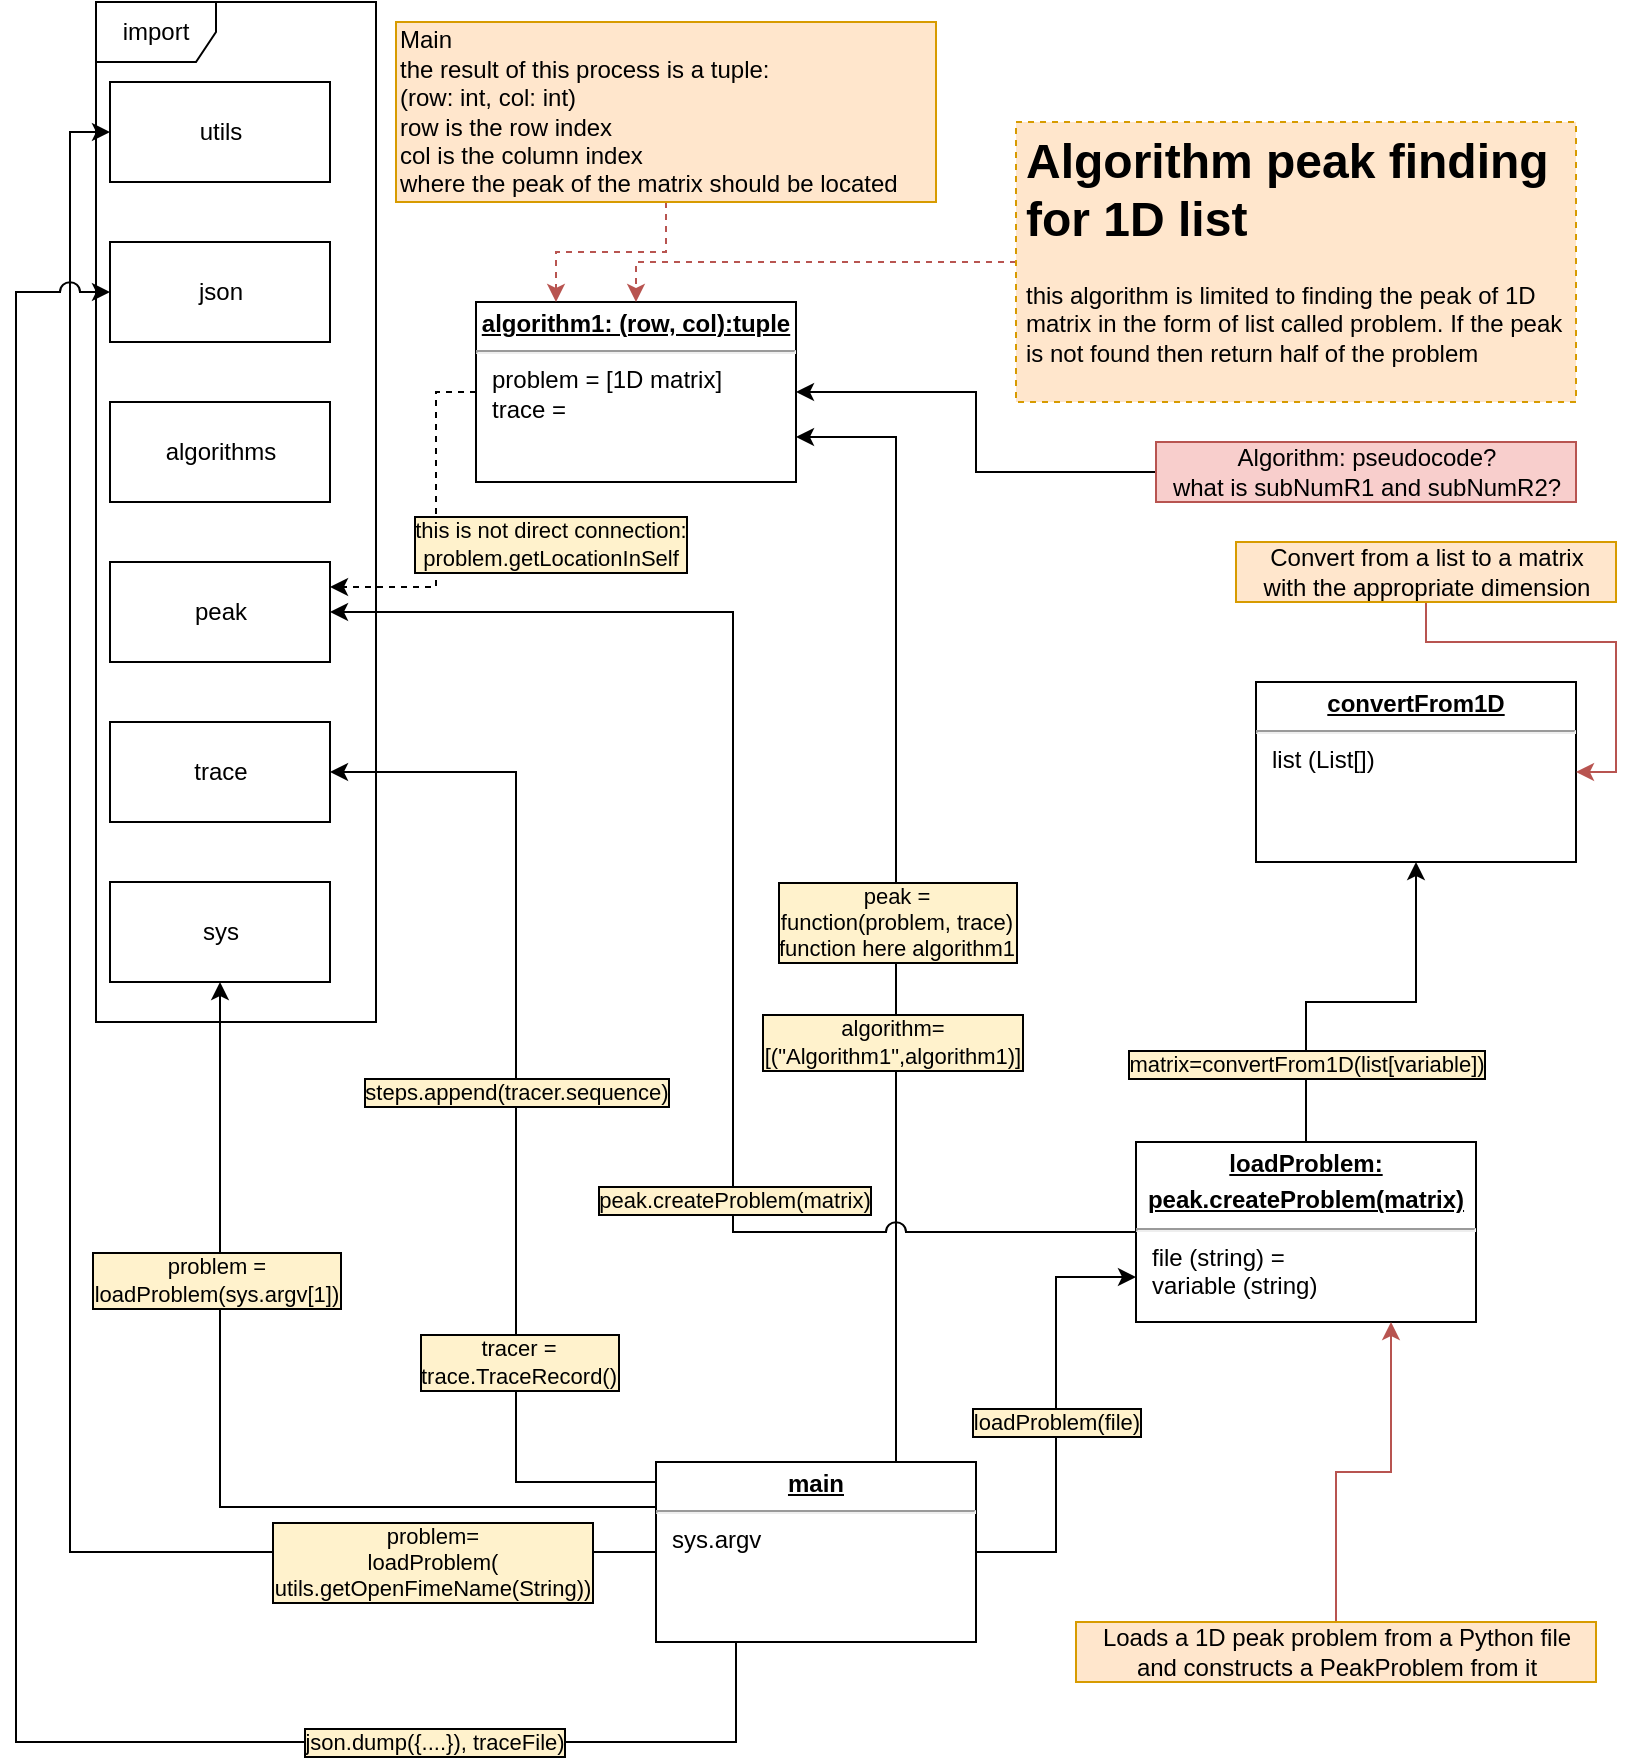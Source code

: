<mxfile version="14.6.3" type="device" pages="5"><diagram id="xb4w2ompUr15TL0CYtpc" name="algorithm1D"><mxGraphModel dx="2062" dy="831" grid="1" gridSize="10" guides="1" tooltips="1" connect="1" arrows="1" fold="1" page="1" pageScale="1" pageWidth="827" pageHeight="1169" math="0" shadow="0"><root><mxCell id="0"/><mxCell id="1" parent="0"/><mxCell id="r89_tPx3S2DM9Vizq9bR-7" value="import" style="shape=umlFrame;whiteSpace=wrap;html=1;" parent="1" vertex="1"><mxGeometry x="50" width="140" height="510" as="geometry"/></mxCell><mxCell id="r89_tPx3S2DM9Vizq9bR-1" value="&lt;div&gt;utils&lt;br&gt;&lt;/div&gt;" style="html=1;" parent="1" vertex="1"><mxGeometry x="57" y="40" width="110" height="50" as="geometry"/></mxCell><UserObject label="json" link="https://docs.python.org/3/library/json.html" id="r89_tPx3S2DM9Vizq9bR-2"><mxCell style="html=1;" parent="1" vertex="1"><mxGeometry x="57" y="120" width="110" height="50" as="geometry"/></mxCell></UserObject><mxCell id="r89_tPx3S2DM9Vizq9bR-3" value="&lt;div&gt;algorithms&lt;/div&gt;" style="html=1;" parent="1" vertex="1"><mxGeometry x="57" y="200" width="110" height="50" as="geometry"/></mxCell><UserObject label="peak" link="data:page/id,0vza-yyvycXDuIlj91U3" id="r89_tPx3S2DM9Vizq9bR-4"><mxCell style="html=1;" parent="1" vertex="1"><mxGeometry x="57" y="280" width="110" height="50" as="geometry"/></mxCell></UserObject><mxCell id="r89_tPx3S2DM9Vizq9bR-5" value="trace" style="html=1;" parent="1" vertex="1"><mxGeometry x="57" y="360" width="110" height="50" as="geometry"/></mxCell><UserObject label="sys" link="https://docs.python.org/3.8/library/sys.html?highlight=sys#module-sys" id="r89_tPx3S2DM9Vizq9bR-6"><mxCell style="html=1;" parent="1" vertex="1"><mxGeometry x="57" y="440" width="110" height="50" as="geometry"/></mxCell></UserObject><mxCell id="ZRYagBiO0tU9M02seOfA-3" style="edgeStyle=orthogonalEdgeStyle;rounded=0;orthogonalLoop=1;jettySize=auto;html=1;entryX=1;entryY=0.25;entryDx=0;entryDy=0;dashed=1;" parent="1" source="r89_tPx3S2DM9Vizq9bR-8" target="r89_tPx3S2DM9Vizq9bR-4" edge="1"><mxGeometry relative="1" as="geometry"><Array as="points"><mxPoint x="220" y="195"/><mxPoint x="220" y="293"/></Array></mxGeometry></mxCell><mxCell id="ZRYagBiO0tU9M02seOfA-4" value="&lt;div&gt;this is not direct connection:&lt;/div&gt;&lt;div&gt;problem.getLocationInSelf&lt;br&gt;&lt;/div&gt;" style="edgeLabel;html=1;align=center;verticalAlign=middle;resizable=0;points=[];labelBorderColor=#000000;labelBackgroundColor=#FFF2CC;" parent="ZRYagBiO0tU9M02seOfA-3" vertex="1" connectable="0"><mxGeometry x="0.155" y="-2" relative="1" as="geometry"><mxPoint x="59" y="-3" as="offset"/></mxGeometry></mxCell><mxCell id="r89_tPx3S2DM9Vizq9bR-8" value="&lt;p style=&quot;margin: 0px ; margin-top: 4px ; text-align: center ; text-decoration: underline&quot;&gt;&lt;b&gt;algorithm1: (row, col):tuple&lt;br&gt;&lt;/b&gt;&lt;/p&gt;&lt;hr&gt;&lt;p style=&quot;margin: 0px ; margin-left: 8px&quot;&gt;problem = [1D matrix]&lt;/p&gt;&lt;p style=&quot;margin: 0px ; margin-left: 8px&quot;&gt;trace = &lt;br&gt;&lt;/p&gt;" style="verticalAlign=top;align=left;overflow=fill;fontSize=12;fontFamily=Helvetica;html=1;" parent="1" vertex="1"><mxGeometry x="240" y="150" width="160" height="90" as="geometry"/></mxCell><mxCell id="r89_tPx3S2DM9Vizq9bR-10" style="edgeStyle=orthogonalEdgeStyle;rounded=0;orthogonalLoop=1;jettySize=auto;html=1;entryX=0.5;entryY=0;entryDx=0;entryDy=0;dashed=1;fillColor=#f8cecc;strokeColor=#b85450;" parent="1" source="r89_tPx3S2DM9Vizq9bR-9" target="r89_tPx3S2DM9Vizq9bR-8" edge="1"><mxGeometry relative="1" as="geometry"/></mxCell><mxCell id="r89_tPx3S2DM9Vizq9bR-9" value="&lt;h1&gt;Algorithm peak finding for 1D list&lt;/h1&gt;&lt;div&gt;this algorithm is limited to finding the peak of 1D matrix in the form of list called problem. If the peak is not found then return half of the problem&lt;br&gt;&lt;/div&gt;" style="text;html=1;fillColor=#ffe6cc;spacing=5;spacingTop=-20;whiteSpace=wrap;overflow=hidden;rounded=0;dashed=1;strokeColor=#d79b00;" parent="1" vertex="1"><mxGeometry x="510" y="60" width="280" height="140" as="geometry"/></mxCell><mxCell id="r89_tPx3S2DM9Vizq9bR-13" style="edgeStyle=orthogonalEdgeStyle;rounded=0;orthogonalLoop=1;jettySize=auto;html=1;entryX=0;entryY=0.75;entryDx=0;entryDy=0;" parent="1" source="r89_tPx3S2DM9Vizq9bR-11" target="r89_tPx3S2DM9Vizq9bR-12" edge="1"><mxGeometry relative="1" as="geometry"/></mxCell><mxCell id="r89_tPx3S2DM9Vizq9bR-21" value="loadProblem(file)" style="edgeLabel;html=1;align=center;verticalAlign=middle;resizable=0;points=[];labelBorderColor=#000000;labelBackgroundColor=#FFF2CC;" parent="r89_tPx3S2DM9Vizq9bR-13" vertex="1" connectable="0"><mxGeometry x="-0.275" relative="1" as="geometry"><mxPoint y="-26" as="offset"/></mxGeometry></mxCell><mxCell id="r89_tPx3S2DM9Vizq9bR-23" style="edgeStyle=orthogonalEdgeStyle;rounded=0;orthogonalLoop=1;jettySize=auto;html=1;entryX=0;entryY=0.5;entryDx=0;entryDy=0;" parent="1" source="r89_tPx3S2DM9Vizq9bR-11" target="r89_tPx3S2DM9Vizq9bR-1" edge="1"><mxGeometry relative="1" as="geometry"/></mxCell><mxCell id="r89_tPx3S2DM9Vizq9bR-24" value="&lt;div&gt;problem=&lt;/div&gt;&lt;div&gt;loadProblem(&lt;/div&gt;&lt;div&gt;utils.getOpenFimeName(String))&lt;br&gt;&lt;/div&gt;" style="edgeLabel;html=1;align=center;verticalAlign=middle;resizable=0;points=[];labelBorderColor=#000000;labelBackgroundColor=#FFF2CC;" parent="r89_tPx3S2DM9Vizq9bR-23" vertex="1" connectable="0"><mxGeometry x="-0.781" y="-3" relative="1" as="geometry"><mxPoint y="8" as="offset"/></mxGeometry></mxCell><mxCell id="r89_tPx3S2DM9Vizq9bR-26" style="edgeStyle=orthogonalEdgeStyle;rounded=0;orthogonalLoop=1;jettySize=auto;html=1;exitX=0;exitY=0.25;exitDx=0;exitDy=0;" parent="1" source="r89_tPx3S2DM9Vizq9bR-11" target="r89_tPx3S2DM9Vizq9bR-6" edge="1"><mxGeometry relative="1" as="geometry"/></mxCell><mxCell id="r89_tPx3S2DM9Vizq9bR-27" value="&lt;div&gt;problem = &lt;br&gt;&lt;/div&gt;&lt;div&gt;loadProblem(sys.argv[1])&lt;/div&gt;" style="edgeLabel;html=1;align=center;verticalAlign=middle;resizable=0;points=[];labelBorderColor=#000000;labelBackgroundColor=#FFF2CC;" parent="r89_tPx3S2DM9Vizq9bR-26" vertex="1" connectable="0"><mxGeometry x="0.38" y="2" relative="1" as="geometry"><mxPoint as="offset"/></mxGeometry></mxCell><mxCell id="r89_tPx3S2DM9Vizq9bR-32" style="edgeStyle=orthogonalEdgeStyle;rounded=0;orthogonalLoop=1;jettySize=auto;html=1;entryX=1;entryY=0.75;entryDx=0;entryDy=0;jumpStyle=arc;jumpSize=17;" parent="1" source="r89_tPx3S2DM9Vizq9bR-11" target="r89_tPx3S2DM9Vizq9bR-8" edge="1"><mxGeometry relative="1" as="geometry"><Array as="points"><mxPoint x="450" y="218"/></Array></mxGeometry></mxCell><mxCell id="r89_tPx3S2DM9Vizq9bR-33" value="&lt;div&gt;algorithm=&lt;/div&gt;&lt;div&gt;[(&quot;Algorithm1&quot;,algorithm1)]&lt;br&gt;&lt;/div&gt;" style="edgeLabel;html=1;align=center;verticalAlign=middle;resizable=0;points=[];labelBorderColor=#000000;labelBackgroundColor=#FFF2CC;" parent="r89_tPx3S2DM9Vizq9bR-32" vertex="1" connectable="0"><mxGeometry x="0.06" y="2" relative="1" as="geometry"><mxPoint y="88" as="offset"/></mxGeometry></mxCell><mxCell id="r89_tPx3S2DM9Vizq9bR-36" value="&lt;div&gt;peak = &lt;br&gt;&lt;/div&gt;&lt;div&gt;function(problem, trace)&lt;/div&gt;&lt;div&gt;function here algorithm1&lt;br&gt;&lt;/div&gt;" style="edgeLabel;html=1;align=center;verticalAlign=middle;resizable=0;points=[];labelBorderColor=#000000;labelBackgroundColor=#FFF2CC;" parent="r89_tPx3S2DM9Vizq9bR-32" vertex="1" connectable="0"><mxGeometry x="-0.847" y="-1" relative="1" as="geometry"><mxPoint x="-1" y="-227" as="offset"/></mxGeometry></mxCell><mxCell id="r89_tPx3S2DM9Vizq9bR-34" style="edgeStyle=orthogonalEdgeStyle;rounded=0;jumpStyle=arc;jumpSize=10;orthogonalLoop=1;jettySize=auto;html=1;entryX=1;entryY=0.5;entryDx=0;entryDy=0;" parent="1" target="r89_tPx3S2DM9Vizq9bR-5" edge="1"><mxGeometry relative="1" as="geometry"><mxPoint x="330" y="740" as="sourcePoint"/><Array as="points"><mxPoint x="260" y="740"/><mxPoint x="260" y="385"/></Array></mxGeometry></mxCell><mxCell id="r89_tPx3S2DM9Vizq9bR-35" value="&lt;div&gt;tracer = &lt;br&gt;&lt;/div&gt;&lt;div&gt;trace.TraceRecord()&lt;br&gt;&lt;/div&gt;" style="edgeLabel;html=1;align=center;verticalAlign=middle;resizable=0;points=[];labelBackgroundColor=#FFF2CC;labelBorderColor=#000000;" parent="r89_tPx3S2DM9Vizq9bR-34" vertex="1" connectable="0"><mxGeometry x="0.2" y="-1" relative="1" as="geometry"><mxPoint y="181" as="offset"/></mxGeometry></mxCell><mxCell id="r89_tPx3S2DM9Vizq9bR-37" value="steps.append(tracer.sequence)" style="edgeLabel;html=1;align=center;verticalAlign=middle;resizable=0;points=[];labelBorderColor=#000000;labelBackgroundColor=#FFF2CC;" parent="r89_tPx3S2DM9Vizq9bR-34" vertex="1" connectable="0"><mxGeometry x="0.023" relative="1" as="geometry"><mxPoint as="offset"/></mxGeometry></mxCell><mxCell id="r89_tPx3S2DM9Vizq9bR-39" style="edgeStyle=orthogonalEdgeStyle;rounded=0;jumpStyle=arc;jumpSize=10;orthogonalLoop=1;jettySize=auto;html=1;exitX=0.25;exitY=1;exitDx=0;exitDy=0;entryX=0;entryY=0.5;entryDx=0;entryDy=0;" parent="1" source="r89_tPx3S2DM9Vizq9bR-11" target="r89_tPx3S2DM9Vizq9bR-2" edge="1"><mxGeometry relative="1" as="geometry"><mxPoint x="-20" y="140" as="targetPoint"/><Array as="points"><mxPoint x="370" y="870"/><mxPoint x="10" y="870"/><mxPoint x="10" y="145"/></Array></mxGeometry></mxCell><mxCell id="r89_tPx3S2DM9Vizq9bR-40" value="json.dump({....}), traceFile)" style="edgeLabel;html=1;align=center;verticalAlign=middle;resizable=0;points=[];labelBackgroundColor=#FFF2CC;labelBorderColor=#000000;" parent="r89_tPx3S2DM9Vizq9bR-39" vertex="1" connectable="0"><mxGeometry x="-0.66" relative="1" as="geometry"><mxPoint as="offset"/></mxGeometry></mxCell><mxCell id="r89_tPx3S2DM9Vizq9bR-11" value="&lt;p style=&quot;margin: 0px ; margin-top: 4px ; text-align: center ; text-decoration: underline&quot;&gt;&lt;b&gt;main&lt;/b&gt;&lt;/p&gt;&lt;hr&gt;&lt;p style=&quot;margin: 0px ; margin-left: 8px&quot;&gt;sys.argv&lt;/p&gt;" style="verticalAlign=top;align=left;overflow=fill;fontSize=12;fontFamily=Helvetica;html=1;strokeColor=#000000;" parent="1" vertex="1"><mxGeometry x="330" y="730" width="160" height="90" as="geometry"/></mxCell><mxCell id="r89_tPx3S2DM9Vizq9bR-17" style="edgeStyle=orthogonalEdgeStyle;rounded=0;orthogonalLoop=1;jettySize=auto;html=1;" parent="1" source="r89_tPx3S2DM9Vizq9bR-12" target="r89_tPx3S2DM9Vizq9bR-16" edge="1"><mxGeometry relative="1" as="geometry"/></mxCell><mxCell id="r89_tPx3S2DM9Vizq9bR-25" value="matrix=convertFrom1D(list[variable])" style="edgeLabel;html=1;align=center;verticalAlign=middle;resizable=0;points=[];labelBorderColor=#000000;labelBackgroundColor=#FFF2CC;" parent="r89_tPx3S2DM9Vizq9bR-17" vertex="1" connectable="0"><mxGeometry x="-0.6" relative="1" as="geometry"><mxPoint as="offset"/></mxGeometry></mxCell><mxCell id="r89_tPx3S2DM9Vizq9bR-18" style="edgeStyle=orthogonalEdgeStyle;rounded=0;orthogonalLoop=1;jettySize=auto;html=1;entryX=1;entryY=0.5;entryDx=0;entryDy=0;jumpStyle=arc;jumpSize=10;" parent="1" source="r89_tPx3S2DM9Vizq9bR-12" target="r89_tPx3S2DM9Vizq9bR-4" edge="1"><mxGeometry relative="1" as="geometry"/></mxCell><mxCell id="r89_tPx3S2DM9Vizq9bR-22" value="peak.createProblem(matrix)" style="edgeLabel;html=1;align=center;verticalAlign=middle;resizable=0;points=[];labelBorderColor=#000000;labelBackgroundColor=#FFF2CC;" parent="r89_tPx3S2DM9Vizq9bR-18" vertex="1" connectable="0"><mxGeometry x="-0.192" y="4" relative="1" as="geometry"><mxPoint x="4" y="70" as="offset"/></mxGeometry></mxCell><mxCell id="r89_tPx3S2DM9Vizq9bR-12" value="&lt;p style=&quot;margin: 0px ; margin-top: 4px ; text-align: center ; text-decoration: underline&quot;&gt;&lt;b&gt;loadProblem: &lt;br&gt;&lt;/b&gt;&lt;/p&gt;&lt;p style=&quot;margin: 0px ; margin-top: 4px ; text-align: center ; text-decoration: underline&quot;&gt;&lt;b&gt;peak.createProblem(matrix)&lt;br&gt;&lt;/b&gt;&lt;/p&gt;&lt;hr&gt;&lt;p style=&quot;margin: 0px ; margin-left: 8px&quot;&gt;file (string) = &lt;br&gt;&lt;/p&gt;&lt;p style=&quot;margin: 0px ; margin-left: 8px&quot;&gt;variable (string)&lt;/p&gt;&lt;p style=&quot;margin: 0px ; margin-left: 8px&quot;&gt;&lt;br&gt;&lt;/p&gt;" style="verticalAlign=top;align=left;overflow=fill;fontSize=12;fontFamily=Helvetica;html=1;strokeColor=#000000;" parent="1" vertex="1"><mxGeometry x="570" y="570" width="170" height="90" as="geometry"/></mxCell><mxCell id="r89_tPx3S2DM9Vizq9bR-16" value="&lt;p style=&quot;margin: 0px ; margin-top: 4px ; text-align: center ; text-decoration: underline&quot;&gt;&lt;b&gt;convertFrom1D&lt;/b&gt;&lt;/p&gt;&lt;hr&gt;&lt;p style=&quot;margin: 0px ; margin-left: 8px&quot;&gt;list (List[])&lt;br&gt;&lt;/p&gt;" style="verticalAlign=top;align=left;overflow=fill;fontSize=12;fontFamily=Helvetica;html=1;strokeColor=#000000;" parent="1" vertex="1"><mxGeometry x="630" y="340" width="160" height="90" as="geometry"/></mxCell><mxCell id="r89_tPx3S2DM9Vizq9bR-29" style="edgeStyle=orthogonalEdgeStyle;rounded=0;orthogonalLoop=1;jettySize=auto;html=1;entryX=1;entryY=0.5;entryDx=0;entryDy=0;fillColor=#f8cecc;strokeColor=#b85450;" parent="1" source="r89_tPx3S2DM9Vizq9bR-28" target="r89_tPx3S2DM9Vizq9bR-16" edge="1"><mxGeometry relative="1" as="geometry"/></mxCell><mxCell id="r89_tPx3S2DM9Vizq9bR-28" value="&lt;div&gt;Convert from a list to a matrix &lt;br&gt;&lt;/div&gt;&lt;div&gt;with the appropriate dimension&lt;/div&gt;" style="text;html=1;align=center;verticalAlign=middle;resizable=0;points=[];autosize=1;strokeColor=#d79b00;fillColor=#ffe6cc;" parent="1" vertex="1"><mxGeometry x="620" y="270" width="190" height="30" as="geometry"/></mxCell><mxCell id="r89_tPx3S2DM9Vizq9bR-31" style="edgeStyle=orthogonalEdgeStyle;rounded=0;orthogonalLoop=1;jettySize=auto;html=1;entryX=0.75;entryY=1;entryDx=0;entryDy=0;fillColor=#f8cecc;strokeColor=#b85450;" parent="1" source="r89_tPx3S2DM9Vizq9bR-30" target="r89_tPx3S2DM9Vizq9bR-12" edge="1"><mxGeometry relative="1" as="geometry"/></mxCell><mxCell id="r89_tPx3S2DM9Vizq9bR-30" value="&lt;div&gt;Loads a 1D peak problem from a Python file&lt;/div&gt;&lt;div&gt;and constructs a PeakProblem from it&lt;br&gt;&lt;/div&gt;" style="text;html=1;align=center;verticalAlign=middle;resizable=0;points=[];autosize=1;strokeColor=#d79b00;fillColor=#ffe6cc;" parent="1" vertex="1"><mxGeometry x="540" y="810" width="260" height="30" as="geometry"/></mxCell><mxCell id="ZRYagBiO0tU9M02seOfA-2" style="edgeStyle=orthogonalEdgeStyle;rounded=0;orthogonalLoop=1;jettySize=auto;html=1;entryX=0.25;entryY=0;entryDx=0;entryDy=0;dashed=1;fillColor=#f8cecc;strokeColor=#b85450;" parent="1" source="ZRYagBiO0tU9M02seOfA-1" target="r89_tPx3S2DM9Vizq9bR-8" edge="1"><mxGeometry relative="1" as="geometry"/></mxCell><mxCell id="ZRYagBiO0tU9M02seOfA-1" value="&lt;div&gt;Main&lt;/div&gt;&lt;div&gt;the result of this process is a tuple:&lt;/div&gt;&lt;div&gt;(row: int, col: int) &lt;br&gt;&lt;/div&gt;&lt;div&gt;row is the row index&lt;/div&gt;&lt;div&gt;col is the column index&lt;/div&gt;&lt;div&gt;where the peak of the matrix should be located&lt;br&gt;&lt;/div&gt;" style="text;html=1;align=left;verticalAlign=middle;resizable=0;points=[];autosize=1;strokeColor=#d79b00;fillColor=#ffe6cc;" parent="1" vertex="1"><mxGeometry x="200" y="10" width="270" height="90" as="geometry"/></mxCell><mxCell id="5rlyuA8RbKqLzZtjwP6a-3" style="edgeStyle=orthogonalEdgeStyle;rounded=0;orthogonalLoop=1;jettySize=auto;html=1;entryX=1;entryY=0.5;entryDx=0;entryDy=0;strokeColor=#000000;" parent="1" source="5rlyuA8RbKqLzZtjwP6a-2" target="r89_tPx3S2DM9Vizq9bR-8" edge="1"><mxGeometry relative="1" as="geometry"/></mxCell><mxCell id="5rlyuA8RbKqLzZtjwP6a-2" value="Algorithm: pseudocode?&lt;br&gt;what is subNumR1 and subNumR2?" style="text;html=1;align=center;verticalAlign=middle;resizable=0;points=[];autosize=1;fillColor=#f8cecc;strokeColor=#b85450;" parent="1" vertex="1"><mxGeometry x="580" y="220" width="210" height="30" as="geometry"/></mxCell></root></mxGraphModel></diagram><diagram id="0vza-yyvycXDuIlj91U3" name="peak"><mxGraphModel dx="2062" dy="831" grid="1" gridSize="10" guides="1" tooltips="1" connect="1" arrows="1" fold="1" page="1" pageScale="1" pageWidth="827" pageHeight="1169" math="0" shadow="0"><root><mxCell id="DlFMmZeLcxjxOBzdtOR1-0"/><mxCell id="DlFMmZeLcxjxOBzdtOR1-1" parent="DlFMmZeLcxjxOBzdtOR1-0"/><mxCell id="DlFMmZeLcxjxOBzdtOR1-2" value="trace" style="html=1;" parent="DlFMmZeLcxjxOBzdtOR1-1" vertex="1"><mxGeometry x="40" y="40" width="110" height="50" as="geometry"/></mxCell><mxCell id="DlFMmZeLcxjxOBzdtOR1-3" value="PeakProblem(object)" style="swimlane;fontStyle=1;align=center;verticalAlign=top;childLayout=stackLayout;horizontal=1;startSize=26;horizontalStack=0;resizeParent=1;resizeParentMax=0;resizeLast=0;collapsible=1;marginBottom=0;" parent="DlFMmZeLcxjxOBzdtOR1-1" vertex="1"><mxGeometry x="360" y="200" width="395" height="398" as="geometry"><mxRectangle x="260" y="290" width="100" height="26" as="alternateBounds"/></mxGeometry></mxCell><mxCell id="DlFMmZeLcxjxOBzdtOR1-4" value="+ array: array" style="text;strokeColor=none;fillColor=none;align=left;verticalAlign=top;spacingLeft=4;spacingRight=4;overflow=hidden;rotatable=0;points=[[0,0.5],[1,0.5]];portConstraint=eastwest;" parent="DlFMmZeLcxjxOBzdtOR1-3" vertex="1"><mxGeometry y="26" width="395" height="26" as="geometry"/></mxCell><mxCell id="DlFMmZeLcxjxOBzdtOR1-8" value="+ bounds : array" style="text;strokeColor=none;fillColor=none;align=left;verticalAlign=top;spacingLeft=4;spacingRight=4;overflow=hidden;rotatable=0;points=[[0,0.5],[1,0.5]];portConstraint=eastwest;" parent="DlFMmZeLcxjxOBzdtOR1-3" vertex="1"><mxGeometry y="52" width="395" height="26" as="geometry"/></mxCell><mxCell id="DlFMmZeLcxjxOBzdtOR1-9" value="+ startRow: int" style="text;strokeColor=none;fillColor=none;align=left;verticalAlign=top;spacingLeft=4;spacingRight=4;overflow=hidden;rotatable=0;points=[[0,0.5],[1,0.5]];portConstraint=eastwest;" parent="DlFMmZeLcxjxOBzdtOR1-3" vertex="1"><mxGeometry y="78" width="395" height="26" as="geometry"/></mxCell><mxCell id="DlFMmZeLcxjxOBzdtOR1-10" value="+ startCol : int" style="text;strokeColor=none;fillColor=none;align=left;verticalAlign=top;spacingLeft=4;spacingRight=4;overflow=hidden;rotatable=0;points=[[0,0.5],[1,0.5]];portConstraint=eastwest;" parent="DlFMmZeLcxjxOBzdtOR1-3" vertex="1"><mxGeometry y="104" width="395" height="26" as="geometry"/></mxCell><mxCell id="DlFMmZeLcxjxOBzdtOR1-11" value="+ numRow: int" style="text;strokeColor=none;fillColor=none;align=left;verticalAlign=top;spacingLeft=4;spacingRight=4;overflow=hidden;rotatable=0;points=[[0,0.5],[1,0.5]];portConstraint=eastwest;" parent="DlFMmZeLcxjxOBzdtOR1-3" vertex="1"><mxGeometry y="130" width="395" height="26" as="geometry"/></mxCell><mxCell id="DlFMmZeLcxjxOBzdtOR1-12" value="+ numCol: int" style="text;strokeColor=none;fillColor=none;align=left;verticalAlign=top;spacingLeft=4;spacingRight=4;overflow=hidden;rotatable=0;points=[[0,0.5],[1,0.5]];portConstraint=eastwest;" parent="DlFMmZeLcxjxOBzdtOR1-3" vertex="1"><mxGeometry y="156" width="395" height="26" as="geometry"/></mxCell><mxCell id="DlFMmZeLcxjxOBzdtOR1-5" value="" style="line;strokeWidth=1;fillColor=none;align=left;verticalAlign=middle;spacingTop=-1;spacingLeft=3;spacingRight=3;rotatable=0;labelPosition=right;points=[];portConstraint=eastwest;" parent="DlFMmZeLcxjxOBzdtOR1-3" vertex="1"><mxGeometry y="182" width="395" height="8" as="geometry"/></mxCell><mxCell id="ykJdq8oXKX3pOzJGzGjh-1" value="+ init(aray:List, bounds:tuple): void" style="text;strokeColor=none;fillColor=none;align=left;verticalAlign=top;spacingLeft=4;spacingRight=4;overflow=hidden;rotatable=0;points=[[0,0.5],[1,0.5]];portConstraint=eastwest;" parent="DlFMmZeLcxjxOBzdtOR1-3" vertex="1"><mxGeometry y="190" width="395" height="26" as="geometry"/></mxCell><mxCell id="DlFMmZeLcxjxOBzdtOR1-6" value="+ get(location): array" style="text;strokeColor=none;fillColor=none;align=left;verticalAlign=top;spacingLeft=4;spacingRight=4;overflow=hidden;rotatable=0;points=[[0,0.5],[1,0.5]];portConstraint=eastwest;" parent="DlFMmZeLcxjxOBzdtOR1-3" vertex="1"><mxGeometry y="216" width="395" height="26" as="geometry"/></mxCell><mxCell id="DlFMmZeLcxjxOBzdtOR1-13" value="+ getBetterNeighbour(location, trace): tuple" style="text;strokeColor=none;fillColor=none;align=left;verticalAlign=top;spacingLeft=4;spacingRight=4;overflow=hidden;rotatable=0;points=[[0,0.5],[1,0.5]];portConstraint=eastwest;" parent="DlFMmZeLcxjxOBzdtOR1-3" vertex="1"><mxGeometry y="242" width="395" height="26" as="geometry"/></mxCell><mxCell id="DlFMmZeLcxjxOBzdtOR1-14" value="+ getMaximum(location, trace): location" style="text;strokeColor=none;fillColor=none;align=left;verticalAlign=top;spacingLeft=4;spacingRight=4;overflow=hidden;rotatable=0;points=[[0,0.5],[1,0.5]];portConstraint=eastwest;" parent="DlFMmZeLcxjxOBzdtOR1-3" vertex="1"><mxGeometry y="268" width="395" height="26" as="geometry"/></mxCell><mxCell id="DlFMmZeLcxjxOBzdtOR1-15" value="+ isPeak(location): boolean" style="text;strokeColor=none;fillColor=none;align=left;verticalAlign=top;spacingLeft=4;spacingRight=4;overflow=hidden;rotatable=0;points=[[0,0.5],[1,0.5]];portConstraint=eastwest;" parent="DlFMmZeLcxjxOBzdtOR1-3" vertex="1"><mxGeometry y="294" width="395" height="26" as="geometry"/></mxCell><mxCell id="DlFMmZeLcxjxOBzdtOR1-16" value="+ getSubproblem(bounds): PeakProblem" style="text;strokeColor=none;fillColor=none;align=left;verticalAlign=top;spacingLeft=4;spacingRight=4;overflow=hidden;rotatable=0;points=[[0,0.5],[1,0.5]];portConstraint=eastwest;" parent="DlFMmZeLcxjxOBzdtOR1-3" vertex="1"><mxGeometry y="320" width="395" height="26" as="geometry"/></mxCell><mxCell id="DlFMmZeLcxjxOBzdtOR1-17" value="+ getSubproblemContaining(boundList, location): subProblem" style="text;strokeColor=none;fillColor=none;align=left;verticalAlign=top;spacingLeft=4;spacingRight=4;overflow=hidden;rotatable=0;points=[[0,0.5],[1,0.5]];portConstraint=eastwest;" parent="DlFMmZeLcxjxOBzdtOR1-3" vertex="1"><mxGeometry y="346" width="395" height="26" as="geometry"/></mxCell><mxCell id="DlFMmZeLcxjxOBzdtOR1-18" value="+ getLocationInSelf (problem, location): tuple(int, int)" style="text;strokeColor=none;fillColor=none;align=left;verticalAlign=top;spacingLeft=4;spacingRight=4;overflow=hidden;rotatable=0;points=[[0,0.5],[1,0.5]];portConstraint=eastwest;" parent="DlFMmZeLcxjxOBzdtOR1-3" vertex="1"><mxGeometry y="372" width="395" height="26" as="geometry"/></mxCell><mxCell id="DlFMmZeLcxjxOBzdtOR1-19" value="&lt;p style=&quot;margin: 0px ; margin-top: 4px ; text-align: center ; text-decoration: underline&quot;&gt;&lt;b&gt;getDimensions:tuple(int,int)&lt;/b&gt;&lt;/p&gt;&lt;hr&gt;&lt;p style=&quot;margin: 0px ; margin-left: 8px&quot;&gt;array: List&lt;br&gt;&lt;/p&gt;" style="verticalAlign=top;align=left;overflow=fill;fontSize=12;fontFamily=Helvetica;html=1;" parent="DlFMmZeLcxjxOBzdtOR1-1" vertex="1"><mxGeometry x="40" y="200" width="210" height="90" as="geometry"/></mxCell><mxCell id="DlFMmZeLcxjxOBzdtOR1-21" style="edgeStyle=orthogonalEdgeStyle;rounded=0;orthogonalLoop=1;jettySize=auto;html=1;entryX=0;entryY=0.027;entryDx=0;entryDy=0;entryPerimeter=0;" parent="DlFMmZeLcxjxOBzdtOR1-1" source="DlFMmZeLcxjxOBzdtOR1-20" target="DlFMmZeLcxjxOBzdtOR1-3" edge="1"><mxGeometry relative="1" as="geometry"/></mxCell><mxCell id="cC3qs3ud7RVEdmxD4aLe-0" style="edgeStyle=orthogonalEdgeStyle;rounded=0;orthogonalLoop=1;jettySize=auto;html=1;entryX=0.538;entryY=1.067;entryDx=0;entryDy=0;entryPerimeter=0;" parent="DlFMmZeLcxjxOBzdtOR1-1" source="DlFMmZeLcxjxOBzdtOR1-20" target="DlFMmZeLcxjxOBzdtOR1-19" edge="1"><mxGeometry relative="1" as="geometry"/></mxCell><mxCell id="cC3qs3ud7RVEdmxD4aLe-1" value="(rows, cols) =&amp;nbsp;&lt;br&gt;getDimensions(array)" style="edgeLabel;html=1;align=center;verticalAlign=middle;resizable=0;points=[];labelBorderColor=#000000;labelBackgroundColor=#FFF2CC;" parent="cC3qs3ud7RVEdmxD4aLe-0" vertex="1" connectable="0"><mxGeometry x="-0.272" y="-1" relative="1" as="geometry"><mxPoint as="offset"/></mxGeometry></mxCell><mxCell id="DlFMmZeLcxjxOBzdtOR1-20" value="&lt;p style=&quot;margin: 0px ; margin-top: 4px ; text-align: center ; text-decoration: underline&quot;&gt;&lt;b&gt;createProblem: PeakProblem&lt;br&gt;&lt;/b&gt;&lt;/p&gt;&lt;hr&gt;&lt;p style=&quot;margin: 0px ; margin-left: 8px&quot;&gt;array: List&lt;br&gt;&lt;/p&gt;" style="verticalAlign=top;align=left;overflow=fill;fontSize=12;fontFamily=Helvetica;html=1;" parent="DlFMmZeLcxjxOBzdtOR1-1" vertex="1"><mxGeometry x="40" y="450" width="210" height="90" as="geometry"/></mxCell><mxCell id="ykJdq8oXKX3pOzJGzGjh-0" value="&lt;div&gt;peak.py: &lt;br&gt;&lt;/div&gt;&lt;div&gt;this is the file that consist functionality to create an instance with Class PeakProblem.&lt;/div&gt;&lt;div&gt;This instance will have functionalities that make it more than just a mere array List.&lt;/div&gt;&lt;div&gt;Basically the Array List is the same as matrix.&lt;br&gt;&lt;/div&gt;" style="text;html=1;align=left;verticalAlign=middle;resizable=0;points=[];autosize=1;strokeColor=#000000;" parent="DlFMmZeLcxjxOBzdtOR1-1" vertex="1"><mxGeometry x="174" y="10" width="480" height="60" as="geometry"/></mxCell><mxCell id="ZmvXRN5WuAyCer-zQksm-2" style="edgeStyle=orthogonalEdgeStyle;rounded=0;orthogonalLoop=1;jettySize=auto;html=1;entryX=1;entryY=0.433;entryDx=0;entryDy=0;entryPerimeter=0;dashed=1;strokeColor=#FFCCCC;" parent="DlFMmZeLcxjxOBzdtOR1-1" source="ZmvXRN5WuAyCer-zQksm-0" target="DlFMmZeLcxjxOBzdtOR1-19" edge="1"><mxGeometry relative="1" as="geometry"/></mxCell><mxCell id="ZmvXRN5WuAyCer-zQksm-0" value="getDimension fucntion:&lt;br&gt;gets the dimension of a two dimensional array.&amp;nbsp;&lt;br&gt;The way to do so is by counting the array element.&amp;nbsp;&lt;br&gt;since this is array representation of a matrix then the array has array inside it.&lt;br&gt;the column is the max length of each array inside the aray" style="text;html=1;align=left;verticalAlign=middle;resizable=0;points=[];autosize=1;fillColor=#ffe6cc;strokeColor=#d79b00;" parent="DlFMmZeLcxjxOBzdtOR1-1" vertex="1"><mxGeometry x="60" y="100" width="430" height="80" as="geometry"/></mxCell><mxCell id="5BvxouFHWMcGjViSixIa-1" style="edgeStyle=orthogonalEdgeStyle;rounded=0;orthogonalLoop=1;jettySize=auto;html=1;entryX=0.75;entryY=1;entryDx=0;entryDy=0;strokeColor=#000000;" parent="DlFMmZeLcxjxOBzdtOR1-1" source="5BvxouFHWMcGjViSixIa-0" target="DlFMmZeLcxjxOBzdtOR1-20" edge="1"><mxGeometry relative="1" as="geometry"/></mxCell><mxCell id="5BvxouFHWMcGjViSixIa-2" value="def loadProblems.&lt;br&gt;return peak.createProblem(matrix)" style="edgeLabel;html=1;align=center;verticalAlign=middle;resizable=0;points=[];" parent="5BvxouFHWMcGjViSixIa-1" vertex="1" connectable="0"><mxGeometry x="-0.582" y="-1" relative="1" as="geometry"><mxPoint as="offset"/></mxGeometry></mxCell><UserObject label="algoritm1D.py" link="data:page/id,xb4w2ompUr15TL0CYtpc" id="5BvxouFHWMcGjViSixIa-0"><mxCell style="html=1;labelBackgroundColor=#FFF2CC;strokeColor=#000000;align=left;" parent="DlFMmZeLcxjxOBzdtOR1-1" vertex="1"><mxGeometry x="40" y="710" width="110" height="50" as="geometry"/></mxCell></UserObject><mxCell id="kFmTW3gjGdCB0JJKeQtJ-5" style="edgeStyle=orthogonalEdgeStyle;rounded=0;orthogonalLoop=1;jettySize=auto;html=1;entryX=0;entryY=0.5;entryDx=0;entryDy=0;strokeColor=#d79b00;dashed=1;fillColor=#ffe6cc;" parent="DlFMmZeLcxjxOBzdtOR1-1" source="kFmTW3gjGdCB0JJKeQtJ-3" target="DlFMmZeLcxjxOBzdtOR1-6" edge="1"><mxGeometry relative="1" as="geometry"/></mxCell><mxCell id="kFmTW3gjGdCB0JJKeQtJ-3" value="def get:&amp;nbsp;&lt;br&gt;Returns vallue of the array at the&amp;nbsp;&lt;br&gt;given location,&lt;br&gt;&lt;div style=&quot;&quot;&gt;&lt;b&gt;&lt;i&gt;&lt;u&gt;offset &lt;/u&gt;&lt;/i&gt;&lt;/b&gt;&lt;span&gt;by the coordinates (startRow, startCol)&lt;/span&gt;&lt;/div&gt;" style="text;html=1;align=left;verticalAlign=middle;resizable=0;points=[];autosize=1;fillColor=#ffe6cc;strokeColor=#d79b00;" parent="DlFMmZeLcxjxOBzdtOR1-1" vertex="1"><mxGeometry x="200" y="660" width="260" height="60" as="geometry"/></mxCell><mxCell id="UBnVqN652doycPe2PI2j-2" style="edgeStyle=orthogonalEdgeStyle;rounded=0;orthogonalLoop=1;jettySize=auto;html=1;fillColor=#ffe6cc;strokeColor=#d79b00;dashed=1;" parent="DlFMmZeLcxjxOBzdtOR1-1" source="UBnVqN652doycPe2PI2j-1" target="DlFMmZeLcxjxOBzdtOR1-8" edge="1"><mxGeometry relative="1" as="geometry"/></mxCell><mxCell id="UBnVqN652doycPe2PI2j-3" style="edgeStyle=orthogonalEdgeStyle;rounded=0;orthogonalLoop=1;jettySize=auto;html=1;entryX=1;entryY=0.5;entryDx=0;entryDy=0;fillColor=#ffe6cc;strokeColor=#d79b00;dashed=1;" parent="DlFMmZeLcxjxOBzdtOR1-1" source="UBnVqN652doycPe2PI2j-1" target="ykJdq8oXKX3pOzJGzGjh-1" edge="1"><mxGeometry relative="1" as="geometry"/></mxCell><mxCell id="UBnVqN652doycPe2PI2j-1" value="&lt;div align=&quot;left&quot;&gt;def __init__(self, array, bounds):&lt;br&gt;&amp;nbsp;&amp;nbsp;&amp;nbsp;&amp;nbsp;&amp;nbsp;&amp;nbsp;&amp;nbsp; &quot;&quot;&quot;&lt;br&gt;&amp;nbsp;&amp;nbsp;&amp;nbsp;&amp;nbsp;&amp;nbsp;&amp;nbsp;&amp;nbsp; A method for initializing an instance of the PeakProblem class.&lt;br&gt;&amp;nbsp;&amp;nbsp;&amp;nbsp;&amp;nbsp;&amp;nbsp;&amp;nbsp;&amp;nbsp; Takes an array and an argument indicating which rows to include.&lt;br&gt;&amp;nbsp;&amp;nbsp;&amp;nbsp;&amp;nbsp;&amp;nbsp;&amp;nbsp;&amp;nbsp; RUNTIME: O(1)&lt;br&gt;&amp;nbsp;&amp;nbsp;&amp;nbsp;&amp;nbsp;&amp;nbsp;&amp;nbsp;&amp;nbsp; &quot;&quot;&quot;&lt;br&gt;&amp;nbsp;&amp;nbsp;&amp;nbsp;&amp;nbsp;&amp;nbsp;&amp;nbsp;&amp;nbsp; (startRow, startCol, numRow, numCol) = bounds&lt;/div&gt;" style="rounded=1;whiteSpace=wrap;html=1;align=left;fillColor=#ffe6cc;strokeColor=#d79b00;" parent="DlFMmZeLcxjxOBzdtOR1-1" vertex="1"><mxGeometry x="810" y="170" width="350" height="140" as="geometry"/></mxCell></root></mxGraphModel></diagram><diagram id="G3J5sKRr5S4Tf8TK5qLC" name="trace"><mxGraphModel dx="2062" dy="831" grid="1" gridSize="10" guides="1" tooltips="1" connect="1" arrows="1" fold="1" page="1" pageScale="1" pageWidth="827" pageHeight="1169" math="0" shadow="0"><root><mxCell id="7lE8TD4a-Qh5HEbbjm5P-0"/><mxCell id="7lE8TD4a-Qh5HEbbjm5P-1" parent="7lE8TD4a-Qh5HEbbjm5P-0"/><mxCell id="7lE8TD4a-Qh5HEbbjm5P-11" style="edgeStyle=orthogonalEdgeStyle;rounded=0;orthogonalLoop=1;jettySize=auto;html=1;entryX=0;entryY=0.5;entryDx=0;entryDy=0;strokeColor=#000000;" parent="7lE8TD4a-Qh5HEbbjm5P-1" source="7lE8TD4a-Qh5HEbbjm5P-2" target="7lE8TD4a-Qh5HEbbjm5P-7" edge="1"><mxGeometry relative="1" as="geometry"/></mxCell><mxCell id="5XhLyoA2m3HpQ4tSRTgi-2" value="if not trace is None:&lt;br&gt;trace.getBetterNeighbor(locaton, best)" style="edgeLabel;html=1;align=center;verticalAlign=middle;resizable=0;points=[];labelBorderColor=#000000;labelBackgroundColor=#FFF2CC;" parent="7lE8TD4a-Qh5HEbbjm5P-11" vertex="1" connectable="0"><mxGeometry x="0.342" y="1" relative="1" as="geometry"><mxPoint y="-303" as="offset"/></mxGeometry></mxCell><UserObject label="peak" link="data:page/id,0vza-yyvycXDuIlj91U3" id="7lE8TD4a-Qh5HEbbjm5P-2"><mxCell style="html=1;labelBackgroundColor=#FFF2CC;strokeColor=#000000;align=left;" parent="7lE8TD4a-Qh5HEbbjm5P-1" vertex="1"><mxGeometry x="60" y="30" width="110" height="50" as="geometry"/></mxCell></UserObject><mxCell id="G5rjLPB5Lv8EjlkYWO-y-0" style="edgeStyle=orthogonalEdgeStyle;rounded=0;orthogonalLoop=1;jettySize=auto;html=1;entryX=1;entryY=0.5;entryDx=0;entryDy=0;" edge="1" parent="7lE8TD4a-Qh5HEbbjm5P-1" source="7lE8TD4a-Qh5HEbbjm5P-3" target="7lE8TD4a-Qh5HEbbjm5P-2"><mxGeometry relative="1" as="geometry"><Array as="points"><mxPoint x="400" y="55"/></Array></mxGeometry></mxCell><mxCell id="7lE8TD4a-Qh5HEbbjm5P-3" value="TraceRecord(Object)" style="swimlane;fontStyle=1;align=center;verticalAlign=top;childLayout=stackLayout;horizontal=1;startSize=26;horizontalStack=0;resizeParent=1;resizeParentMax=0;resizeLast=0;collapsible=1;marginBottom=0;labelBackgroundColor=#FFF2CC;strokeColor=#000000;" parent="7lE8TD4a-Qh5HEbbjm5P-1" vertex="1"><mxGeometry x="330" y="395" width="450" height="190" as="geometry"/></mxCell><mxCell id="7lE8TD4a-Qh5HEbbjm5P-4" value="+ self.sequence = [ ] " style="text;strokeColor=none;fillColor=none;align=left;verticalAlign=top;spacingLeft=4;spacingRight=4;overflow=hidden;rotatable=0;points=[[0,0.5],[1,0.5]];portConstraint=eastwest;" parent="7lE8TD4a-Qh5HEbbjm5P-3" vertex="1"><mxGeometry y="26" width="450" height="26" as="geometry"/></mxCell><mxCell id="7lE8TD4a-Qh5HEbbjm5P-5" value="" style="line;strokeWidth=1;fillColor=none;align=left;verticalAlign=middle;spacingTop=-1;spacingLeft=3;spacingRight=3;rotatable=0;labelPosition=right;points=[];portConstraint=eastwest;" parent="7lE8TD4a-Qh5HEbbjm5P-3" vertex="1"><mxGeometry y="52" width="450" height="8" as="geometry"/></mxCell><mxCell id="7lE8TD4a-Qh5HEbbjm5P-6" value="+ getMaximum(arguments, maximum): void" style="text;strokeColor=none;fillColor=none;align=left;verticalAlign=top;spacingLeft=4;spacingRight=4;overflow=hidden;rotatable=0;points=[[0,0.5],[1,0.5]];portConstraint=eastwest;" parent="7lE8TD4a-Qh5HEbbjm5P-3" vertex="1"><mxGeometry y="60" width="450" height="26" as="geometry"/></mxCell><mxCell id="7lE8TD4a-Qh5HEbbjm5P-7" value="+ getBetterNeighbour(neighbor, better): void" style="text;strokeColor=none;fillColor=none;align=left;verticalAlign=top;spacingLeft=4;spacingRight=4;overflow=hidden;rotatable=0;points=[[0,0.5],[1,0.5]];portConstraint=eastwest;labelBackgroundColor=#FFF2CC;" parent="7lE8TD4a-Qh5HEbbjm5P-3" vertex="1"><mxGeometry y="86" width="450" height="26" as="geometry"/></mxCell><mxCell id="7lE8TD4a-Qh5HEbbjm5P-8" value="+ setProblemDimensions(subproblem): void" style="text;strokeColor=none;fillColor=none;align=left;verticalAlign=top;spacingLeft=4;spacingRight=4;overflow=hidden;rotatable=0;points=[[0,0.5],[1,0.5]];portConstraint=eastwest;labelBackgroundColor=#FFF2CC;" parent="7lE8TD4a-Qh5HEbbjm5P-3" vertex="1"><mxGeometry y="112" width="450" height="26" as="geometry"/></mxCell><mxCell id="7lE8TD4a-Qh5HEbbjm5P-9" value="+ setBestSeen(bestSeen): void" style="text;strokeColor=none;fillColor=none;align=left;verticalAlign=top;spacingLeft=4;spacingRight=4;overflow=hidden;rotatable=0;points=[[0,0.5],[1,0.5]];portConstraint=eastwest;labelBackgroundColor=#FFF2CC;" parent="7lE8TD4a-Qh5HEbbjm5P-3" vertex="1"><mxGeometry y="138" width="450" height="26" as="geometry"/></mxCell><mxCell id="7lE8TD4a-Qh5HEbbjm5P-10" value="+ foundPeak(peak): void" style="text;strokeColor=none;fillColor=none;align=left;verticalAlign=top;spacingLeft=4;spacingRight=4;overflow=hidden;rotatable=0;points=[[0,0.5],[1,0.5]];portConstraint=eastwest;labelBackgroundColor=#FFF2CC;" parent="7lE8TD4a-Qh5HEbbjm5P-3" vertex="1"><mxGeometry y="164" width="450" height="26" as="geometry"/></mxCell><mxCell id="7lE8TD4a-Qh5HEbbjm5P-13" style="edgeStyle=orthogonalEdgeStyle;rounded=0;orthogonalLoop=1;jettySize=auto;html=1;entryX=0;entryY=0.5;entryDx=0;entryDy=0;strokeColor=#000000;jumpStyle=arc;jumpSize=9;" parent="7lE8TD4a-Qh5HEbbjm5P-1" source="7lE8TD4a-Qh5HEbbjm5P-12" target="7lE8TD4a-Qh5HEbbjm5P-4" edge="1"><mxGeometry relative="1" as="geometry"/></mxCell><mxCell id="7lE8TD4a-Qh5HEbbjm5P-14" value="tracer = trace.TraceRecord()" style="edgeLabel;html=1;align=center;verticalAlign=middle;resizable=0;points=[];labelBorderColor=#000000;labelBackgroundColor=#FFF2CC;" parent="7lE8TD4a-Qh5HEbbjm5P-13" vertex="1" connectable="0"><mxGeometry x="-0.712" y="-1" relative="1" as="geometry"><mxPoint as="offset"/></mxGeometry></mxCell><UserObject label="algorithm1D" link="data:page/id,xb4w2ompUr15TL0CYtpc" id="7lE8TD4a-Qh5HEbbjm5P-12"><mxCell style="html=1;labelBackgroundColor=#FFF2CC;strokeColor=#000000;align=left;" parent="7lE8TD4a-Qh5HEbbjm5P-1" vertex="1"><mxGeometry x="190" y="670" width="110" height="50" as="geometry"/></mxCell></UserObject><mxCell id="5XhLyoA2m3HpQ4tSRTgi-1" style="edgeStyle=orthogonalEdgeStyle;rounded=0;orthogonalLoop=1;jettySize=auto;html=1;dashed=1;strokeColor=#b85450;entryX=0.25;entryY=0;entryDx=0;entryDy=0;fillColor=#f8cecc;" parent="7lE8TD4a-Qh5HEbbjm5P-1" source="5XhLyoA2m3HpQ4tSRTgi-0" target="7lE8TD4a-Qh5HEbbjm5P-3" edge="1"><mxGeometry relative="1" as="geometry"/></mxCell><mxCell id="5XhLyoA2m3HpQ4tSRTgi-0" value="TraceRecord basically just&amp;nbsp;&lt;br&gt;put records of steps which &lt;br&gt;will be published in trace.jsonp later" style="text;html=1;align=center;verticalAlign=middle;resizable=0;points=[];autosize=1;fillColor=#ffe6cc;strokeColor=#d79b00;" parent="7lE8TD4a-Qh5HEbbjm5P-1" vertex="1"><mxGeometry x="600" y="210" width="200" height="50" as="geometry"/></mxCell><mxCell id="5XhLyoA2m3HpQ4tSRTgi-4" style="edgeStyle=orthogonalEdgeStyle;rounded=0;jumpStyle=arc;jumpSize=9;orthogonalLoop=1;jettySize=auto;html=1;entryX=0.178;entryY=0;entryDx=0;entryDy=0;entryPerimeter=0;dashed=1;strokeColor=#b85450;fillColor=#f8cecc;" parent="7lE8TD4a-Qh5HEbbjm5P-1" source="5XhLyoA2m3HpQ4tSRTgi-3" target="7lE8TD4a-Qh5HEbbjm5P-4" edge="1"><mxGeometry relative="1" as="geometry"/></mxCell><mxCell id="5XhLyoA2m3HpQ4tSRTgi-3" value="sequence will be the list in JSON&lt;br&gt;which records all steps.&amp;nbsp;&lt;br&gt;Thus although all function in this class return void&amp;nbsp;&lt;br&gt;the end product is actually the sequence itself" style="text;html=1;align=center;verticalAlign=middle;resizable=0;points=[];autosize=1;fillColor=#ffe6cc;strokeColor=#d79b00;" parent="7lE8TD4a-Qh5HEbbjm5P-1" vertex="1"><mxGeometry x="430" y="110" width="280" height="60" as="geometry"/></mxCell></root></mxGraphModel></diagram><diagram id="YJ8t5CoLS9ZGEpT-5G_r" name="utils"><mxGraphModel dx="2062" dy="831" grid="1" gridSize="10" guides="1" tooltips="1" connect="1" arrows="1" fold="1" page="1" pageScale="1" pageWidth="850" pageHeight="1100" math="0" shadow="0"><root><mxCell id="R8xkkrkix7S2xFgP7alG-0"/><mxCell id="R8xkkrkix7S2xFgP7alG-1" parent="R8xkkrkix7S2xFgP7alG-0"/><mxCell id="R8xkkrkix7S2xFgP7alG-4" style="edgeStyle=orthogonalEdgeStyle;rounded=0;orthogonalLoop=1;jettySize=auto;html=1;entryX=0;entryY=0.5;entryDx=0;entryDy=0;" parent="R8xkkrkix7S2xFgP7alG-1" source="R8xkkrkix7S2xFgP7alG-2" target="R8xkkrkix7S2xFgP7alG-3" edge="1"><mxGeometry relative="1" as="geometry"/></mxCell><UserObject label="algorithm1D" link="data:page/id,xb4w2ompUr15TL0CYtpc" id="R8xkkrkix7S2xFgP7alG-2"><mxCell style="html=1;" parent="R8xkkrkix7S2xFgP7alG-1" vertex="1"><mxGeometry x="120" y="580" width="110" height="50" as="geometry"/></mxCell></UserObject><mxCell id="R8xkkrkix7S2xFgP7alG-6" style="edgeStyle=orthogonalEdgeStyle;rounded=0;orthogonalLoop=1;jettySize=auto;html=1;entryX=1;entryY=0.5;entryDx=0;entryDy=0;" parent="R8xkkrkix7S2xFgP7alG-1" source="R8xkkrkix7S2xFgP7alG-3" target="R8xkkrkix7S2xFgP7alG-5" edge="1"><mxGeometry relative="1" as="geometry"><Array as="points"><mxPoint x="450" y="125"/></Array></mxGeometry></mxCell><mxCell id="R8xkkrkix7S2xFgP7alG-3" value="&lt;p style=&quot;margin: 0px ; margin-top: 4px ; text-align: center ; text-decoration: underline&quot;&gt;&lt;b&gt;utils&lt;/b&gt;&lt;/p&gt;&lt;hr&gt;&lt;p style=&quot;margin: 0px ; margin-left: 8px&quot;&gt;getOpenFileName(default=None): String&lt;/p&gt;&lt;p style=&quot;margin: 0px ; margin-left: 8px&quot;&gt;&lt;br&gt;&lt;/p&gt;&lt;p style=&quot;margin: 0px ; margin-left: 8px&quot;&gt;getSaveFileName(default=None): String&lt;br&gt;&lt;/p&gt;" style="verticalAlign=top;align=left;overflow=fill;fontSize=12;fontFamily=Helvetica;html=1;" parent="R8xkkrkix7S2xFgP7alG-1" vertex="1"><mxGeometry x="320" y="380" width="260" height="90" as="geometry"/></mxCell><mxCell id="R8xkkrkix7S2xFgP7alG-5" value="os" style="html=1;" parent="R8xkkrkix7S2xFgP7alG-1" vertex="1"><mxGeometry x="80" y="100" width="110" height="50" as="geometry"/></mxCell></root></mxGraphModel></diagram><diagram id="zP0DGcelHEQMzGQ0MnRI" name="algorithms"><mxGraphModel dx="2062" dy="831" grid="1" gridSize="10" guides="1" tooltips="1" connect="1" arrows="1" fold="1" page="1" pageScale="1" pageWidth="850" pageHeight="1100" math="0" shadow="0"><root><mxCell id="aMz27SPG-Q1P49PK9JjI-0"/><mxCell id="aMz27SPG-Q1P49PK9JjI-1" parent="aMz27SPG-Q1P49PK9JjI-0"/><mxCell id="aMz27SPG-Q1P49PK9JjI-7" style="edgeStyle=orthogonalEdgeStyle;rounded=0;orthogonalLoop=1;jettySize=auto;html=1;entryX=1;entryY=0.5;entryDx=0;entryDy=0;" edge="1" parent="aMz27SPG-Q1P49PK9JjI-1" source="aMz27SPG-Q1P49PK9JjI-2" target="aMz27SPG-Q1P49PK9JjI-6"><mxGeometry relative="1" as="geometry"/></mxCell><mxCell id="aMz27SPG-Q1P49PK9JjI-8" style="edgeStyle=orthogonalEdgeStyle;rounded=0;orthogonalLoop=1;jettySize=auto;html=1;entryX=1;entryY=0.5;entryDx=0;entryDy=0;" edge="1" parent="aMz27SPG-Q1P49PK9JjI-1" source="aMz27SPG-Q1P49PK9JjI-2" target="aMz27SPG-Q1P49PK9JjI-5"><mxGeometry relative="1" as="geometry"/></mxCell><mxCell id="aMz27SPG-Q1P49PK9JjI-2" value="&lt;p style=&quot;margin: 0px ; margin-top: 4px ; text-align: center ; text-decoration: underline&quot;&gt;&lt;b&gt;algorithms&lt;/b&gt;&lt;/p&gt;&lt;hr&gt;&lt;p style=&quot;margin: 0px ; margin-left: 8px&quot;&gt;def algorithm1(problem, trace = None): problem&lt;/p&gt;&lt;p style=&quot;margin: 0px ; margin-left: 8px&quot;&gt;&lt;br&gt;&lt;/p&gt;&lt;p style=&quot;margin: 0px ; margin-left: 8px&quot;&gt;def algorithm2(problem, location = (0, 0), trace = None): problem&lt;br&gt;&lt;/p&gt;&lt;p style=&quot;margin: 0px ; margin-left: 8px&quot;&gt;&lt;br&gt;&lt;/p&gt;&lt;p style=&quot;margin: 0px ; margin-left: 8px&quot;&gt;def algorithm3(problem, bestSeen = None, trace = None): problem&lt;br&gt;&lt;/p&gt;&lt;p style=&quot;margin: 0px ; margin-left: 8px&quot;&gt;&lt;br&gt;&lt;/p&gt;&lt;p style=&quot;margin: 0px ; margin-left: 8px&quot;&gt;def algorithm4(problem, bestSeen = None, rowSplit = True, trace = None): problem&lt;br&gt;&lt;/p&gt;&lt;p style=&quot;margin: 0px ; margin-left: 8px&quot;&gt;&lt;br&gt;&lt;/p&gt;&lt;p style=&quot;margin: 0px ; margin-left: 8px&quot;&gt;--this is helper methods--&lt;br&gt;&lt;/p&gt;&lt;p style=&quot;margin: 0px ; margin-left: 8px&quot;&gt;&lt;br&gt;&lt;/p&gt;&lt;p style=&quot;margin: 0px ; margin-left: 8px&quot;&gt;def crossProduct(list1, list2): array [answer]&lt;br&gt;&lt;/p&gt;" style="verticalAlign=top;align=left;overflow=fill;fontSize=12;fontFamily=Helvetica;html=1;" vertex="1" parent="aMz27SPG-Q1P49PK9JjI-1"><mxGeometry x="260" y="240" width="470" height="200" as="geometry"/></mxCell><mxCell id="aMz27SPG-Q1P49PK9JjI-4" style="edgeStyle=orthogonalEdgeStyle;rounded=0;orthogonalLoop=1;jettySize=auto;html=1;entryX=0.5;entryY=0;entryDx=0;entryDy=0;dashed=1;fillColor=#ffe6cc;strokeColor=#d79b00;" edge="1" parent="aMz27SPG-Q1P49PK9JjI-1" source="aMz27SPG-Q1P49PK9JjI-3" target="aMz27SPG-Q1P49PK9JjI-2"><mxGeometry relative="1" as="geometry"/></mxCell><mxCell id="aMz27SPG-Q1P49PK9JjI-3" value="this is the main part (functions) of the whole code" style="rounded=1;whiteSpace=wrap;html=1;fillColor=#f8cecc;strokeColor=#b85450;" vertex="1" parent="aMz27SPG-Q1P49PK9JjI-1"><mxGeometry x="330" y="20" width="120" height="60" as="geometry"/></mxCell><UserObject label="peak" link="data:page/id,0vza-yyvycXDuIlj91U3" id="aMz27SPG-Q1P49PK9JjI-5"><mxCell style="whiteSpace=wrap;html=1;" vertex="1" parent="aMz27SPG-Q1P49PK9JjI-1"><mxGeometry x="10" y="40" width="120" height="60" as="geometry"/></mxCell></UserObject><UserObject label="trace" link="data:page/id,G3J5sKRr5S4Tf8TK5qLC" id="aMz27SPG-Q1P49PK9JjI-6"><mxCell style="whiteSpace=wrap;html=1;" vertex="1" parent="aMz27SPG-Q1P49PK9JjI-1"><mxGeometry x="10" y="160" width="120" height="60" as="geometry"/></mxCell></UserObject></root></mxGraphModel></diagram></mxfile>